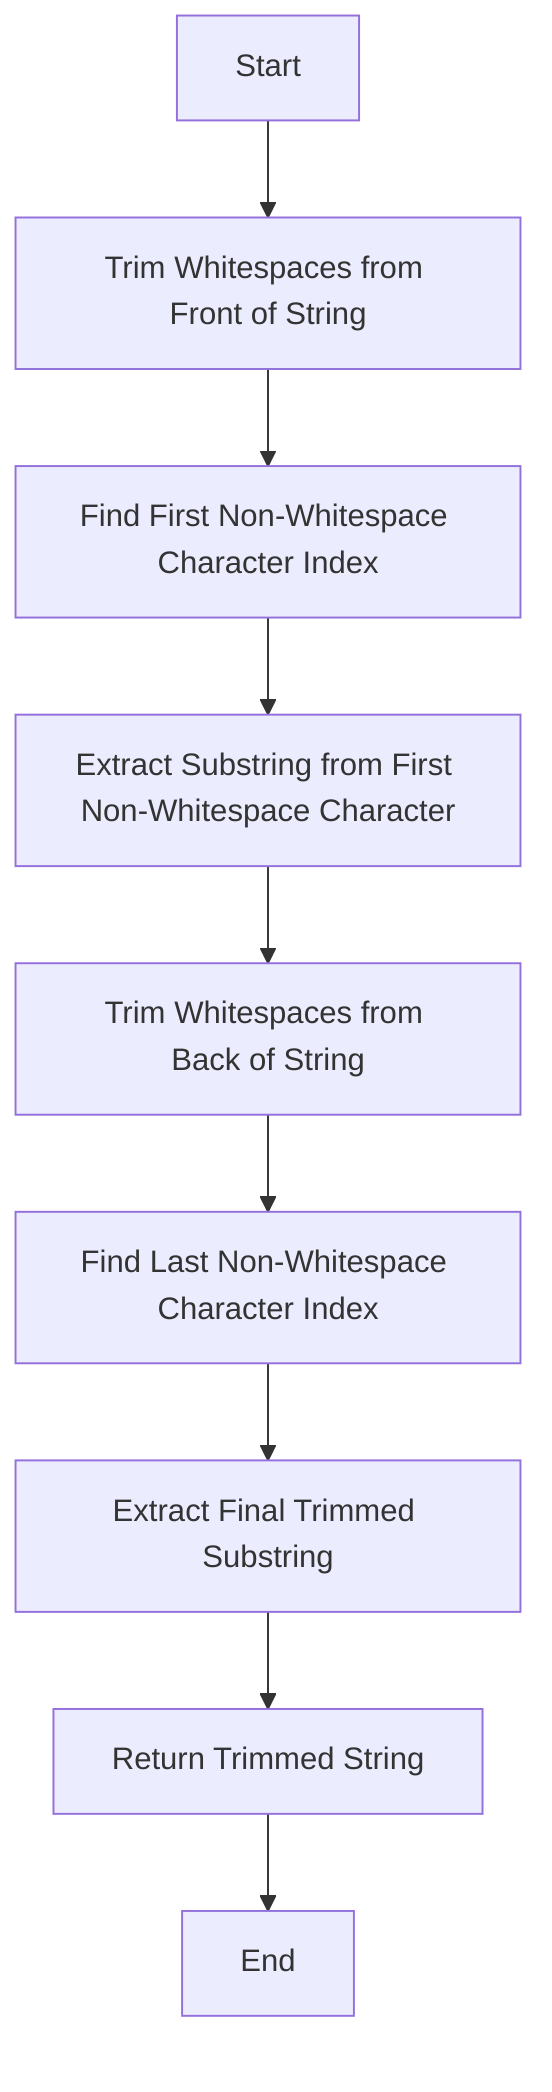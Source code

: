 flowchart TD
    A[Start] --> B[Trim Whitespaces from Front of String]
    B --> C[Find First Non-Whitespace Character Index]
    C --> D[Extract Substring from First Non-Whitespace Character]
    D --> E[Trim Whitespaces from Back of String]
    E --> F[Find Last Non-Whitespace Character Index]
    F --> G[Extract Final Trimmed Substring]
    G --> H[Return Trimmed String]
    H --> I[End]